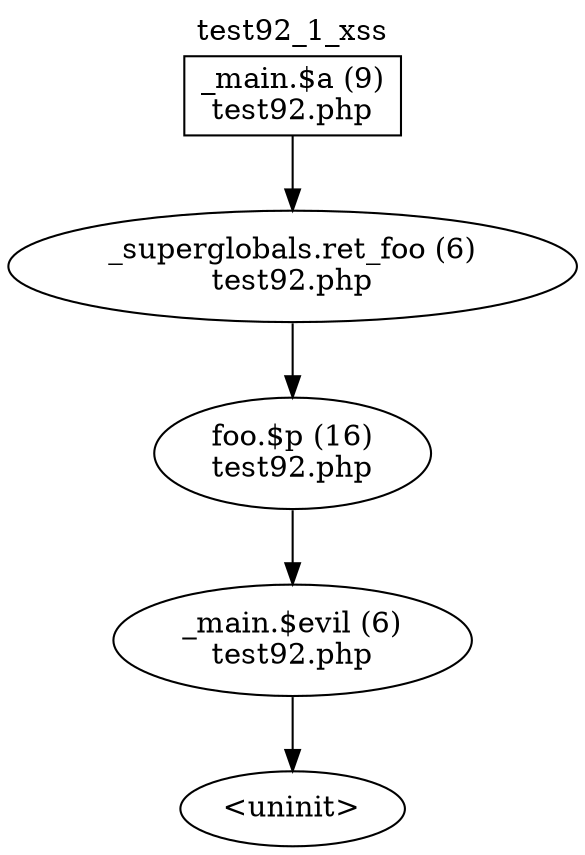 digraph cfg {
  label="test92_1_xss";
  labelloc=t;
  n1 [shape=box, label="_main.$a (9)\ntest92.php"];
  n2 [shape=ellipse, label="_superglobals.ret_foo (6)\ntest92.php"];
  n3 [shape=ellipse, label="foo.$p (16)\ntest92.php"];
  n4 [shape=ellipse, label="_main.$evil (6)\ntest92.php"];
  n5 [shape=ellipse, label="<uninit>"];
  n1 -> n2;
  n2 -> n3;
  n3 -> n4;
  n4 -> n5;
}
